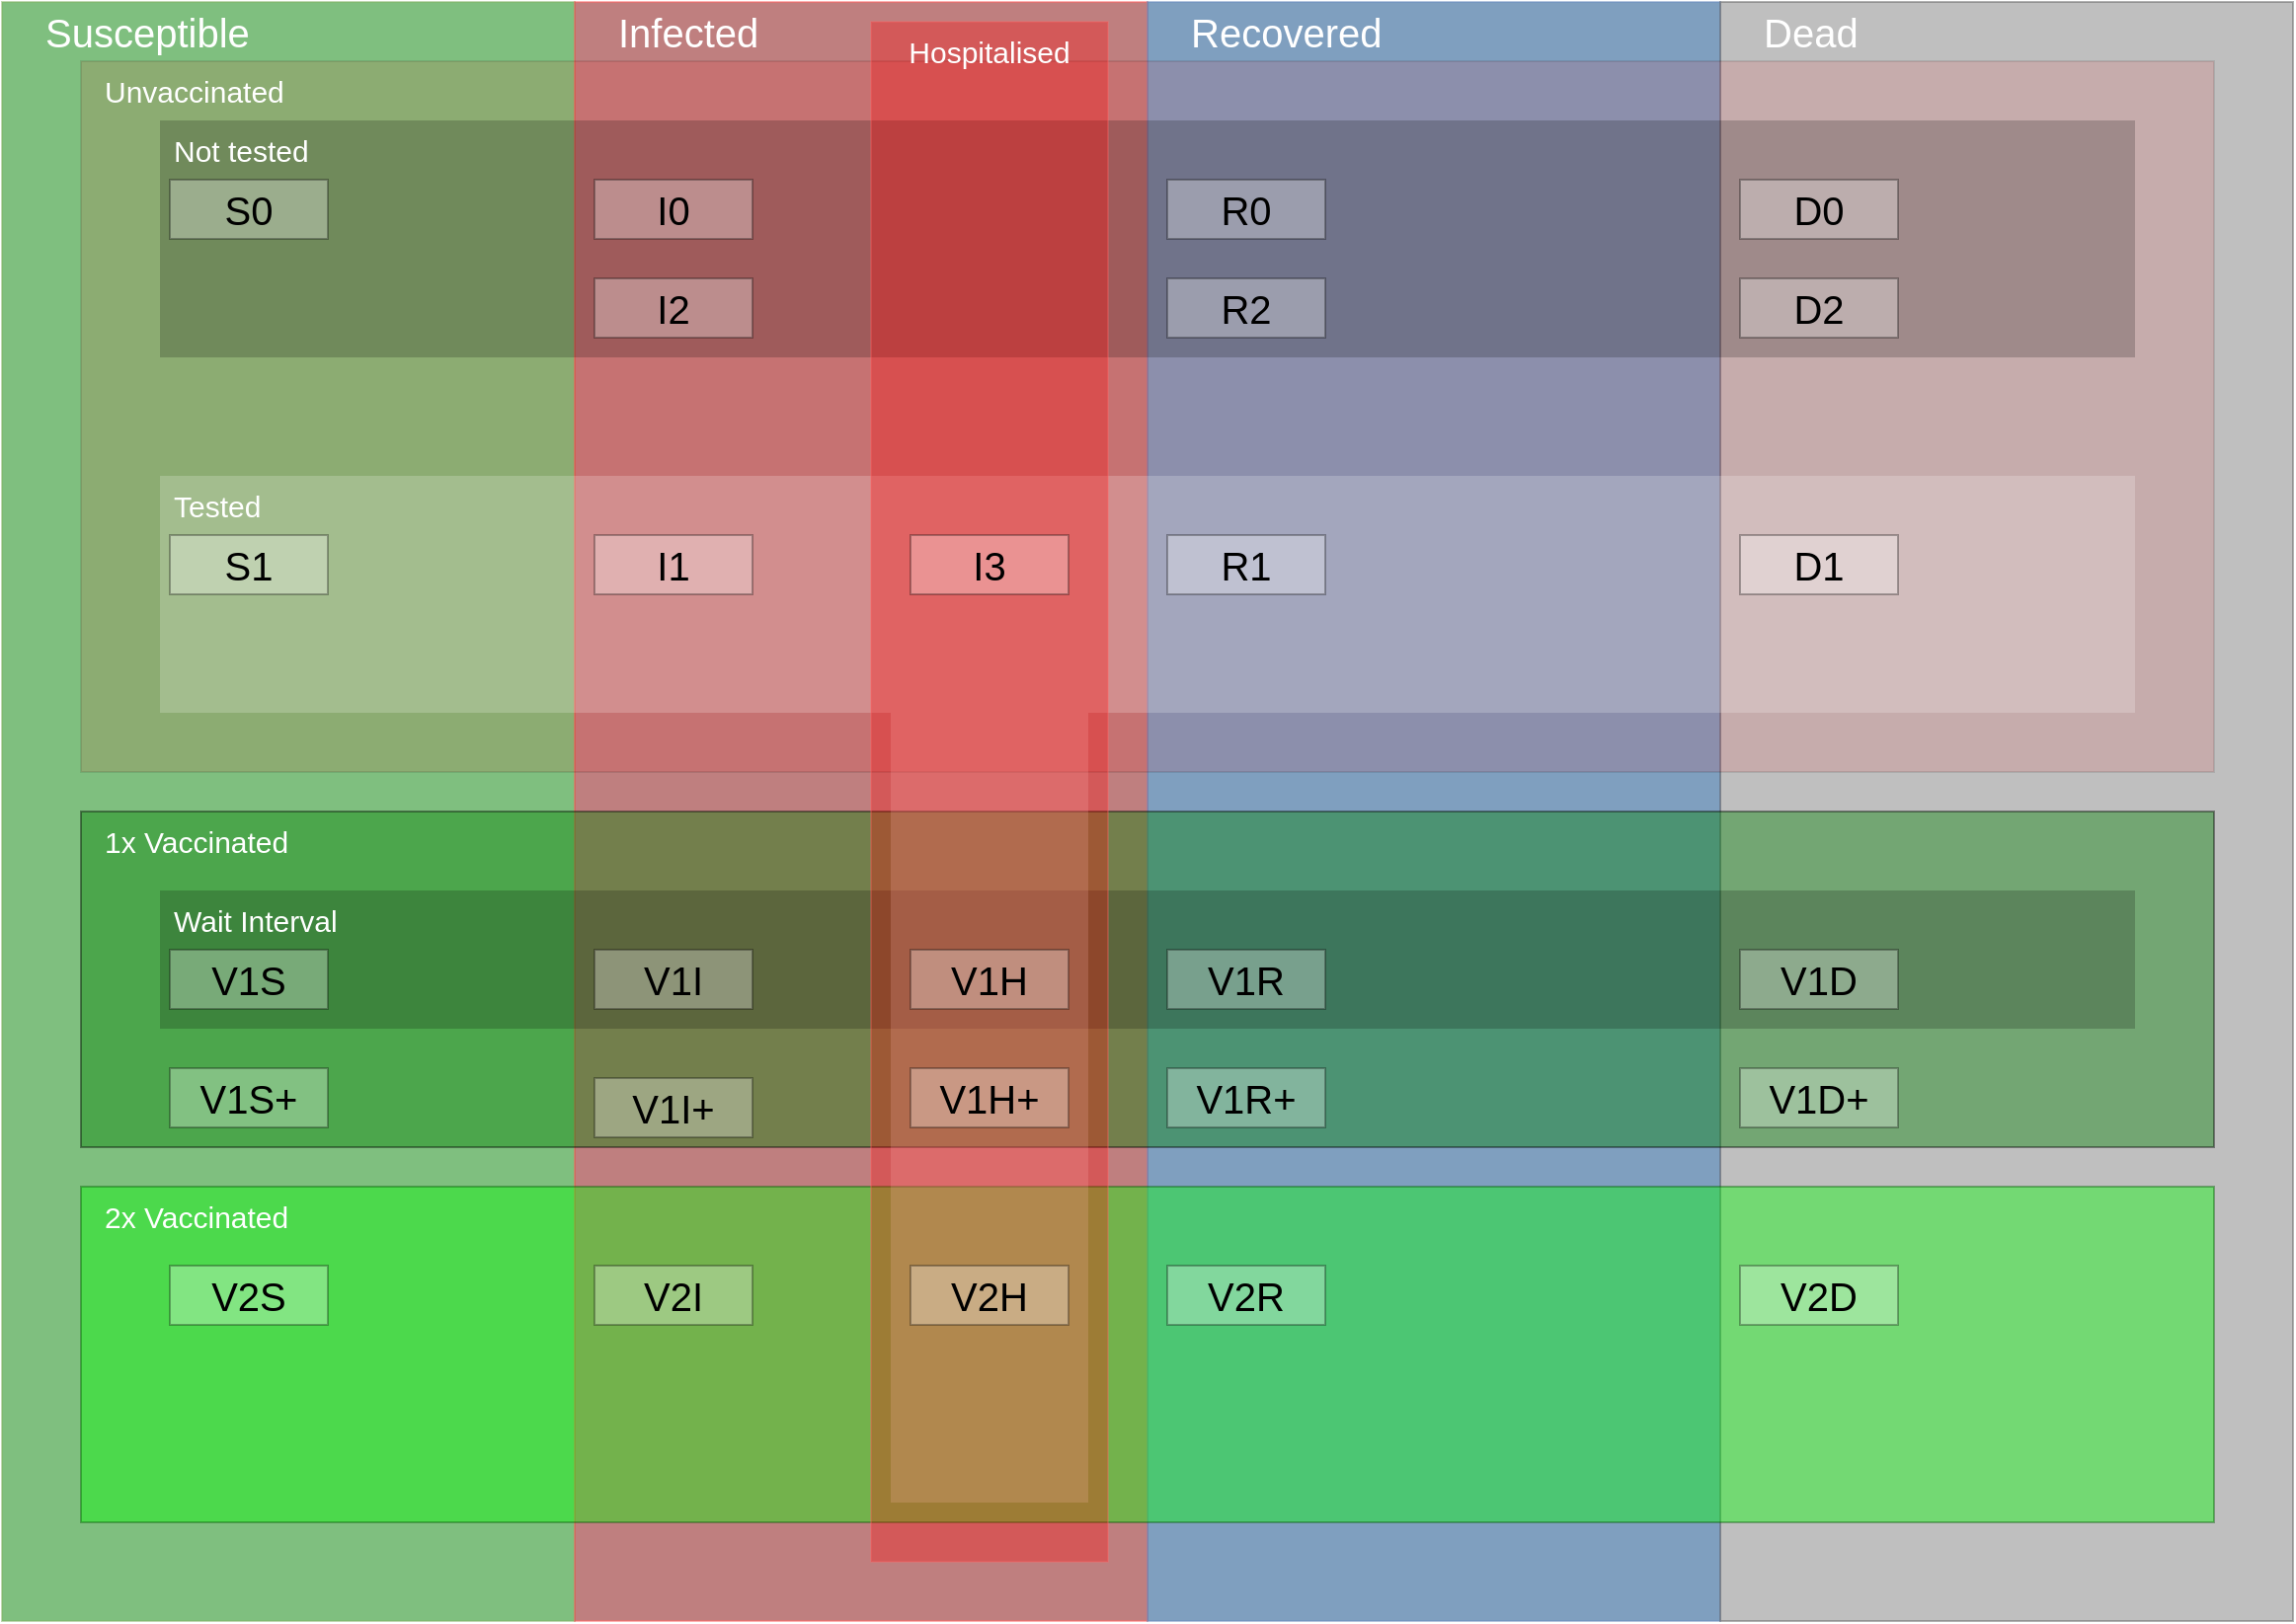 <mxfile version="17.4.2" type="device"><diagram id="C5RBs43oDa-KdzZeNtuy" name="Page-1"><mxGraphModel dx="1718" dy="1021" grid="1" gridSize="10" guides="1" tooltips="1" connect="1" arrows="1" fold="1" page="1" pageScale="1" pageWidth="1169" pageHeight="827" background="none" math="0" shadow="0"><root><mxCell id="WIyWlLk6GJQsqaUBKTNV-0"/><mxCell id="WIyWlLk6GJQsqaUBKTNV-1" parent="WIyWlLk6GJQsqaUBKTNV-0"/><mxCell id="TtwFrzeI5E-RUlz6k0Ki-61" value="" style="whiteSpace=wrap;html=1;labelBackgroundColor=none;fillColor=#008000;strokeColor=#82b366;opacity=50;" parent="WIyWlLk6GJQsqaUBKTNV-1" vertex="1"><mxGeometry width="290" height="820" as="geometry"/></mxCell><mxCell id="TtwFrzeI5E-RUlz6k0Ki-68" value="" style="rounded=0;whiteSpace=wrap;html=1;labelBackgroundColor=none;fillColor=#800000;strokeColor=#FF6666;opacity=50;" parent="WIyWlLk6GJQsqaUBKTNV-1" vertex="1"><mxGeometry x="290" width="290" height="820" as="geometry"/></mxCell><mxCell id="TtwFrzeI5E-RUlz6k0Ki-69" value="" style="rounded=0;whiteSpace=wrap;html=1;labelBackgroundColor=none;fillColor=#004080;strokeColor=#6c8ebf;opacity=50;" parent="WIyWlLk6GJQsqaUBKTNV-1" vertex="1"><mxGeometry x="580" width="290" height="820" as="geometry"/></mxCell><mxCell id="TtwFrzeI5E-RUlz6k0Ki-70" value="" style="rounded=0;whiteSpace=wrap;html=1;labelBackgroundColor=none;fillColor=#808080;fontColor=#333333;strokeColor=#666666;opacity=50;" parent="WIyWlLk6GJQsqaUBKTNV-1" vertex="1"><mxGeometry x="870" width="290" height="820" as="geometry"/></mxCell><mxCell id="VLJ_vH4ru_NKkesfbn4i-29" value="" style="rounded=0;whiteSpace=wrap;html=1;labelBackgroundColor=default;fontSize=30;fillColor=#00FF00;strokeColor=#005700;fontColor=#ffffff;opacity=40;" parent="WIyWlLk6GJQsqaUBKTNV-1" vertex="1"><mxGeometry x="40" y="600" width="1080" height="170" as="geometry"/></mxCell><mxCell id="VLJ_vH4ru_NKkesfbn4i-30" value="" style="rounded=0;whiteSpace=wrap;html=1;labelBackgroundColor=default;fontSize=30;fillColor=#FF0000;opacity=10;" parent="WIyWlLk6GJQsqaUBKTNV-1" vertex="1"><mxGeometry x="40" y="30" width="1080" height="360" as="geometry"/></mxCell><mxCell id="VLJ_vH4ru_NKkesfbn4i-31" value="" style="rounded=0;whiteSpace=wrap;html=1;labelBackgroundColor=default;fontSize=30;fillColor=#008000;opacity=40;" parent="WIyWlLk6GJQsqaUBKTNV-1" vertex="1"><mxGeometry x="40" y="410" width="1080" height="170" as="geometry"/></mxCell><mxCell id="VLJ_vH4ru_NKkesfbn4i-32" value="" style="rounded=0;whiteSpace=wrap;html=1;labelBackgroundColor=default;fontSize=30;strokeColor=none;fillColor=#000000;opacity=20;" parent="WIyWlLk6GJQsqaUBKTNV-1" vertex="1"><mxGeometry x="80" y="60" width="1000" height="120" as="geometry"/></mxCell><mxCell id="VLJ_vH4ru_NKkesfbn4i-33" value="" style="rounded=0;whiteSpace=wrap;html=1;labelBackgroundColor=default;fontSize=30;strokeColor=none;fillColor=#FFFFFF;opacity=20;" parent="WIyWlLk6GJQsqaUBKTNV-1" vertex="1"><mxGeometry x="80" y="240" width="1000" height="120" as="geometry"/></mxCell><mxCell id="VLJ_vH4ru_NKkesfbn4i-34" value="" style="rounded=0;whiteSpace=wrap;html=1;labelBackgroundColor=default;fontSize=30;strokeColor=none;fillColor=#000000;opacity=20;" parent="WIyWlLk6GJQsqaUBKTNV-1" vertex="1"><mxGeometry x="80" y="450" width="1000" height="70" as="geometry"/></mxCell><mxCell id="VLJ_vH4ru_NKkesfbn4i-37" value="S0" style="rounded=0;whiteSpace=wrap;html=1;labelBackgroundColor=none;fontSize=20;strokeColor=default;fillColor=#FFFFFF;rotation=0;opacity=30;" parent="WIyWlLk6GJQsqaUBKTNV-1" vertex="1"><mxGeometry x="85" y="90" width="80" height="30" as="geometry"/></mxCell><mxCell id="VLJ_vH4ru_NKkesfbn4i-40" value="Susceptible" style="rounded=0;whiteSpace=wrap;html=1;labelBackgroundColor=none;fontSize=20;strokeColor=none;fillColor=#FFFFFF;opacity=0;fontColor=#FFFFFF;align=left;" parent="WIyWlLk6GJQsqaUBKTNV-1" vertex="1"><mxGeometry x="20" width="120" height="30" as="geometry"/></mxCell><mxCell id="VLJ_vH4ru_NKkesfbn4i-41" value="Infected" style="rounded=0;whiteSpace=wrap;html=1;labelBackgroundColor=none;fontSize=20;fontColor=#FFFFFF;strokeColor=default;fillColor=#FFFFFF;opacity=0;align=left;" parent="WIyWlLk6GJQsqaUBKTNV-1" vertex="1"><mxGeometry x="310" width="120" height="30" as="geometry"/></mxCell><mxCell id="VLJ_vH4ru_NKkesfbn4i-42" value="Recovered" style="rounded=0;whiteSpace=wrap;html=1;labelBackgroundColor=none;fontSize=20;fontColor=#FFFFFF;strokeColor=default;fillColor=#FFFFFF;opacity=0;align=left;" parent="WIyWlLk6GJQsqaUBKTNV-1" vertex="1"><mxGeometry x="600" width="120" height="30" as="geometry"/></mxCell><mxCell id="VLJ_vH4ru_NKkesfbn4i-43" value="Dead" style="rounded=0;whiteSpace=wrap;html=1;labelBackgroundColor=none;fontSize=20;fontColor=#FFFFFF;strokeColor=default;fillColor=#FFFFFF;opacity=0;align=left;" parent="WIyWlLk6GJQsqaUBKTNV-1" vertex="1"><mxGeometry x="890" width="120" height="30" as="geometry"/></mxCell><mxCell id="VLJ_vH4ru_NKkesfbn4i-44" value="&lt;font style=&quot;font-size: 15px;&quot;&gt;Unvaccinated&lt;/font&gt;" style="rounded=0;whiteSpace=wrap;html=1;labelBackgroundColor=none;fontSize=15;fontColor=#FFFFFF;strokeColor=default;fillColor=#FFFFFF;opacity=0;align=left;" parent="WIyWlLk6GJQsqaUBKTNV-1" vertex="1"><mxGeometry x="50" y="30" width="120" height="30" as="geometry"/></mxCell><mxCell id="VLJ_vH4ru_NKkesfbn4i-45" value="1x Vaccinated" style="rounded=0;whiteSpace=wrap;html=1;labelBackgroundColor=none;fontSize=15;fontColor=#FFFFFF;strokeColor=default;fillColor=#FFFFFF;opacity=0;align=left;" parent="WIyWlLk6GJQsqaUBKTNV-1" vertex="1"><mxGeometry x="50" y="410" width="120" height="30" as="geometry"/></mxCell><mxCell id="VLJ_vH4ru_NKkesfbn4i-46" value="2x Vaccinated" style="rounded=0;whiteSpace=wrap;html=1;labelBackgroundColor=none;fontSize=15;fontColor=#FFFFFF;strokeColor=default;fillColor=#FFFFFF;opacity=0;align=left;" parent="WIyWlLk6GJQsqaUBKTNV-1" vertex="1"><mxGeometry x="50" y="600" width="120" height="30" as="geometry"/></mxCell><mxCell id="VLJ_vH4ru_NKkesfbn4i-63" value="" style="rounded=0;whiteSpace=wrap;html=1;labelBackgroundColor=default;fontSize=30;strokeColor=none;fillColor=#FFFFFF;opacity=20;" parent="WIyWlLk6GJQsqaUBKTNV-1" vertex="1"><mxGeometry x="450" y="360" width="100" height="400" as="geometry"/></mxCell><mxCell id="VLJ_vH4ru_NKkesfbn4i-47" value="Not tested" style="rounded=0;whiteSpace=wrap;html=1;labelBackgroundColor=none;fontSize=15;fontColor=#FFFFFF;strokeColor=default;fillColor=#FFFFFF;opacity=0;align=left;" parent="WIyWlLk6GJQsqaUBKTNV-1" vertex="1"><mxGeometry x="85" y="60" width="120" height="30" as="geometry"/></mxCell><mxCell id="VLJ_vH4ru_NKkesfbn4i-48" value="Tested" style="rounded=0;whiteSpace=wrap;html=1;labelBackgroundColor=none;fontSize=15;fontColor=#FFFFFF;strokeColor=default;fillColor=#FFFFFF;opacity=0;align=left;" parent="WIyWlLk6GJQsqaUBKTNV-1" vertex="1"><mxGeometry x="85" y="240" width="120" height="30" as="geometry"/></mxCell><mxCell id="VLJ_vH4ru_NKkesfbn4i-49" value="Wait Interval" style="rounded=0;whiteSpace=wrap;html=1;labelBackgroundColor=none;fontSize=15;fontColor=#FFFFFF;strokeColor=default;fillColor=#FFFFFF;opacity=0;align=left;" parent="WIyWlLk6GJQsqaUBKTNV-1" vertex="1"><mxGeometry x="85" y="450" width="145" height="30" as="geometry"/></mxCell><mxCell id="VLJ_vH4ru_NKkesfbn4i-51" value="S1" style="rounded=0;whiteSpace=wrap;html=1;labelBackgroundColor=none;fontSize=20;fontColor=#000000;strokeColor=default;fillColor=#FFFFFF;opacity=30;" parent="WIyWlLk6GJQsqaUBKTNV-1" vertex="1"><mxGeometry x="85" y="270" width="80" height="30" as="geometry"/></mxCell><mxCell id="VLJ_vH4ru_NKkesfbn4i-52" value="I0" style="rounded=0;whiteSpace=wrap;html=1;labelBackgroundColor=none;fontSize=20;fontColor=#000000;strokeColor=default;fillColor=#FFFFFF;opacity=30;" parent="WIyWlLk6GJQsqaUBKTNV-1" vertex="1"><mxGeometry x="300" y="90" width="80" height="30" as="geometry"/></mxCell><mxCell id="VLJ_vH4ru_NKkesfbn4i-53" value="I1" style="rounded=0;whiteSpace=wrap;html=1;labelBackgroundColor=none;fontFamily=Helvetica;fontSize=20;fontColor=#000000;fillColor=#FFFFFF;opacity=30;" parent="WIyWlLk6GJQsqaUBKTNV-1" vertex="1"><mxGeometry x="300" y="270" width="80" height="30" as="geometry"/></mxCell><mxCell id="VLJ_vH4ru_NKkesfbn4i-54" value="I2" style="rounded=0;whiteSpace=wrap;html=1;labelBackgroundColor=none;fontFamily=Helvetica;fontSize=20;fontColor=#000000;fillColor=#FFFFFF;opacity=30;" parent="WIyWlLk6GJQsqaUBKTNV-1" vertex="1"><mxGeometry x="300" y="140" width="80" height="30" as="geometry"/></mxCell><mxCell id="VLJ_vH4ru_NKkesfbn4i-56" value="R0" style="rounded=0;whiteSpace=wrap;html=1;labelBackgroundColor=none;fontFamily=Helvetica;fontSize=20;fontColor=#000000;fillColor=#FFFFFF;opacity=30;" parent="WIyWlLk6GJQsqaUBKTNV-1" vertex="1"><mxGeometry x="590" y="90" width="80" height="30" as="geometry"/></mxCell><mxCell id="VLJ_vH4ru_NKkesfbn4i-57" value="R1" style="rounded=0;whiteSpace=wrap;html=1;labelBackgroundColor=none;fontFamily=Helvetica;fontSize=20;fontColor=#000000;fillColor=#FFFFFF;opacity=30;" parent="WIyWlLk6GJQsqaUBKTNV-1" vertex="1"><mxGeometry x="590" y="270" width="80" height="30" as="geometry"/></mxCell><mxCell id="VLJ_vH4ru_NKkesfbn4i-59" value="R2" style="rounded=0;whiteSpace=wrap;html=1;labelBackgroundColor=none;fontFamily=Helvetica;fontSize=20;fontColor=#000000;strokeColor=default;fillColor=#FFFFFF;opacity=30;" parent="WIyWlLk6GJQsqaUBKTNV-1" vertex="1"><mxGeometry x="590" y="140" width="80" height="30" as="geometry"/></mxCell><mxCell id="VLJ_vH4ru_NKkesfbn4i-60" value="D0" style="rounded=0;whiteSpace=wrap;html=1;labelBackgroundColor=none;fontFamily=Helvetica;fontSize=20;fontColor=#000000;strokeColor=default;fillColor=#FFFFFF;opacity=30;" parent="WIyWlLk6GJQsqaUBKTNV-1" vertex="1"><mxGeometry x="880" y="90" width="80" height="30" as="geometry"/></mxCell><mxCell id="VLJ_vH4ru_NKkesfbn4i-61" value="D2" style="rounded=0;whiteSpace=wrap;html=1;labelBackgroundColor=none;fontFamily=Helvetica;fontSize=20;fontColor=#000000;strokeColor=default;fillColor=#FFFFFF;opacity=30;" parent="WIyWlLk6GJQsqaUBKTNV-1" vertex="1"><mxGeometry x="880" y="140" width="80" height="30" as="geometry"/></mxCell><mxCell id="VLJ_vH4ru_NKkesfbn4i-62" value="D1" style="rounded=0;whiteSpace=wrap;html=1;labelBackgroundColor=none;fontFamily=Helvetica;fontSize=20;fontColor=#000000;strokeColor=default;fillColor=#FFFFFF;opacity=30;" parent="WIyWlLk6GJQsqaUBKTNV-1" vertex="1"><mxGeometry x="880" y="270" width="80" height="30" as="geometry"/></mxCell><mxCell id="VLJ_vH4ru_NKkesfbn4i-35" value="" style="rounded=0;whiteSpace=wrap;html=1;labelBackgroundColor=default;fontSize=30;strokeColor=#FF6666;fillColor=#FF0000;opacity=30;" parent="WIyWlLk6GJQsqaUBKTNV-1" vertex="1"><mxGeometry x="440" y="10" width="120" height="780" as="geometry"/></mxCell><mxCell id="VLJ_vH4ru_NKkesfbn4i-50" value="Hospitalised" style="rounded=0;whiteSpace=wrap;html=1;labelBackgroundColor=none;fontSize=15;fontColor=#FFFFFF;strokeColor=default;fillColor=#FFFFFF;opacity=0;align=center;" parent="WIyWlLk6GJQsqaUBKTNV-1" vertex="1"><mxGeometry x="440" y="10" width="120" height="30" as="geometry"/></mxCell><mxCell id="VLJ_vH4ru_NKkesfbn4i-55" value="I3" style="rounded=0;whiteSpace=wrap;html=1;labelBackgroundColor=none;fontFamily=Helvetica;fontSize=20;fontColor=#000000;fillColor=#FFFFFF;opacity=30;" parent="WIyWlLk6GJQsqaUBKTNV-1" vertex="1"><mxGeometry x="460" y="270" width="80" height="30" as="geometry"/></mxCell><mxCell id="VLJ_vH4ru_NKkesfbn4i-64" value="V1S" style="rounded=0;whiteSpace=wrap;html=1;labelBackgroundColor=none;fontFamily=Helvetica;fontSize=20;fontColor=#000000;strokeColor=default;fillColor=#FFFFFF;opacity=30;" parent="WIyWlLk6GJQsqaUBKTNV-1" vertex="1"><mxGeometry x="85" y="480" width="80" height="30" as="geometry"/></mxCell><mxCell id="VLJ_vH4ru_NKkesfbn4i-65" value="V2S" style="rounded=0;whiteSpace=wrap;html=1;labelBackgroundColor=none;fontFamily=Helvetica;fontSize=20;fontColor=#000000;strokeColor=default;fillColor=#FFFFFF;opacity=30;" parent="WIyWlLk6GJQsqaUBKTNV-1" vertex="1"><mxGeometry x="85" y="640" width="80" height="30" as="geometry"/></mxCell><mxCell id="VLJ_vH4ru_NKkesfbn4i-66" value="V1S+" style="rounded=0;whiteSpace=wrap;html=1;labelBackgroundColor=none;fontFamily=Helvetica;fontSize=20;fontColor=#000000;strokeColor=default;fillColor=#FFFFFF;opacity=30;" parent="WIyWlLk6GJQsqaUBKTNV-1" vertex="1"><mxGeometry x="85" y="540" width="80" height="30" as="geometry"/></mxCell><mxCell id="VLJ_vH4ru_NKkesfbn4i-67" value="V2I" style="rounded=0;whiteSpace=wrap;html=1;labelBackgroundColor=none;fontFamily=Helvetica;fontSize=20;fontColor=#000000;strokeColor=default;fillColor=#FFFFFF;opacity=30;" parent="WIyWlLk6GJQsqaUBKTNV-1" vertex="1"><mxGeometry x="300" y="640" width="80" height="30" as="geometry"/></mxCell><mxCell id="VLJ_vH4ru_NKkesfbn4i-68" value="V1I" style="rounded=0;whiteSpace=wrap;html=1;labelBackgroundColor=none;fontFamily=Helvetica;fontSize=20;fontColor=#000000;strokeColor=default;fillColor=#FFFFFF;opacity=30;" parent="WIyWlLk6GJQsqaUBKTNV-1" vertex="1"><mxGeometry x="300" y="480" width="80" height="30" as="geometry"/></mxCell><mxCell id="VLJ_vH4ru_NKkesfbn4i-69" value="V1H" style="rounded=0;whiteSpace=wrap;html=1;labelBackgroundColor=none;fontFamily=Helvetica;fontSize=20;fontColor=#000000;strokeColor=default;fillColor=#FFFFFF;opacity=30;" parent="WIyWlLk6GJQsqaUBKTNV-1" vertex="1"><mxGeometry x="460" y="480" width="80" height="30" as="geometry"/></mxCell><mxCell id="VLJ_vH4ru_NKkesfbn4i-70" value="V1R" style="rounded=0;whiteSpace=wrap;html=1;labelBackgroundColor=none;fontFamily=Helvetica;fontSize=20;fontColor=#000000;strokeColor=default;fillColor=#FFFFFF;opacity=30;" parent="WIyWlLk6GJQsqaUBKTNV-1" vertex="1"><mxGeometry x="590" y="480" width="80" height="30" as="geometry"/></mxCell><mxCell id="VLJ_vH4ru_NKkesfbn4i-71" value="V1D" style="rounded=0;whiteSpace=wrap;html=1;labelBackgroundColor=none;fontFamily=Helvetica;fontSize=20;fontColor=#000000;strokeColor=default;fillColor=#FFFFFF;opacity=30;" parent="WIyWlLk6GJQsqaUBKTNV-1" vertex="1"><mxGeometry x="880" y="480" width="80" height="30" as="geometry"/></mxCell><mxCell id="VLJ_vH4ru_NKkesfbn4i-72" value="V1I+" style="rounded=0;whiteSpace=wrap;html=1;labelBackgroundColor=none;fontFamily=Helvetica;fontSize=20;fontColor=#000000;strokeColor=default;fillColor=#FFFFFF;opacity=30;" parent="WIyWlLk6GJQsqaUBKTNV-1" vertex="1"><mxGeometry x="300" y="545" width="80" height="30" as="geometry"/></mxCell><mxCell id="VLJ_vH4ru_NKkesfbn4i-73" value="V1D+" style="rounded=0;whiteSpace=wrap;html=1;labelBackgroundColor=none;fontFamily=Helvetica;fontSize=20;fontColor=#000000;strokeColor=default;fillColor=#FFFFFF;opacity=30;" parent="WIyWlLk6GJQsqaUBKTNV-1" vertex="1"><mxGeometry x="880" y="540" width="80" height="30" as="geometry"/></mxCell><mxCell id="VLJ_vH4ru_NKkesfbn4i-74" value="V1R+" style="rounded=0;whiteSpace=wrap;html=1;labelBackgroundColor=none;fontFamily=Helvetica;fontSize=20;fontColor=#000000;strokeColor=default;fillColor=#FFFFFF;opacity=30;" parent="WIyWlLk6GJQsqaUBKTNV-1" vertex="1"><mxGeometry x="590" y="540" width="80" height="30" as="geometry"/></mxCell><mxCell id="VLJ_vH4ru_NKkesfbn4i-75" value="V1H+" style="rounded=0;whiteSpace=wrap;html=1;labelBackgroundColor=none;fontFamily=Helvetica;fontSize=20;fontColor=#000000;strokeColor=default;fillColor=#FFFFFF;opacity=30;" parent="WIyWlLk6GJQsqaUBKTNV-1" vertex="1"><mxGeometry x="460" y="540" width="80" height="30" as="geometry"/></mxCell><mxCell id="VLJ_vH4ru_NKkesfbn4i-76" value="V2H" style="rounded=0;whiteSpace=wrap;html=1;labelBackgroundColor=none;fontFamily=Helvetica;fontSize=20;fontColor=#000000;strokeColor=default;fillColor=#FFFFFF;opacity=30;" parent="WIyWlLk6GJQsqaUBKTNV-1" vertex="1"><mxGeometry x="460" y="640" width="80" height="30" as="geometry"/></mxCell><mxCell id="VLJ_vH4ru_NKkesfbn4i-77" value="V2R" style="rounded=0;whiteSpace=wrap;html=1;labelBackgroundColor=none;fontFamily=Helvetica;fontSize=20;fontColor=#000000;strokeColor=default;fillColor=#FFFFFF;opacity=30;" parent="WIyWlLk6GJQsqaUBKTNV-1" vertex="1"><mxGeometry x="590" y="640" width="80" height="30" as="geometry"/></mxCell><mxCell id="VLJ_vH4ru_NKkesfbn4i-78" value="V2D" style="rounded=0;whiteSpace=wrap;html=1;labelBackgroundColor=none;fontFamily=Helvetica;fontSize=20;fontColor=#000000;strokeColor=default;fillColor=#FFFFFF;opacity=30;" parent="WIyWlLk6GJQsqaUBKTNV-1" vertex="1"><mxGeometry x="880" y="640" width="80" height="30" as="geometry"/></mxCell></root></mxGraphModel></diagram></mxfile>